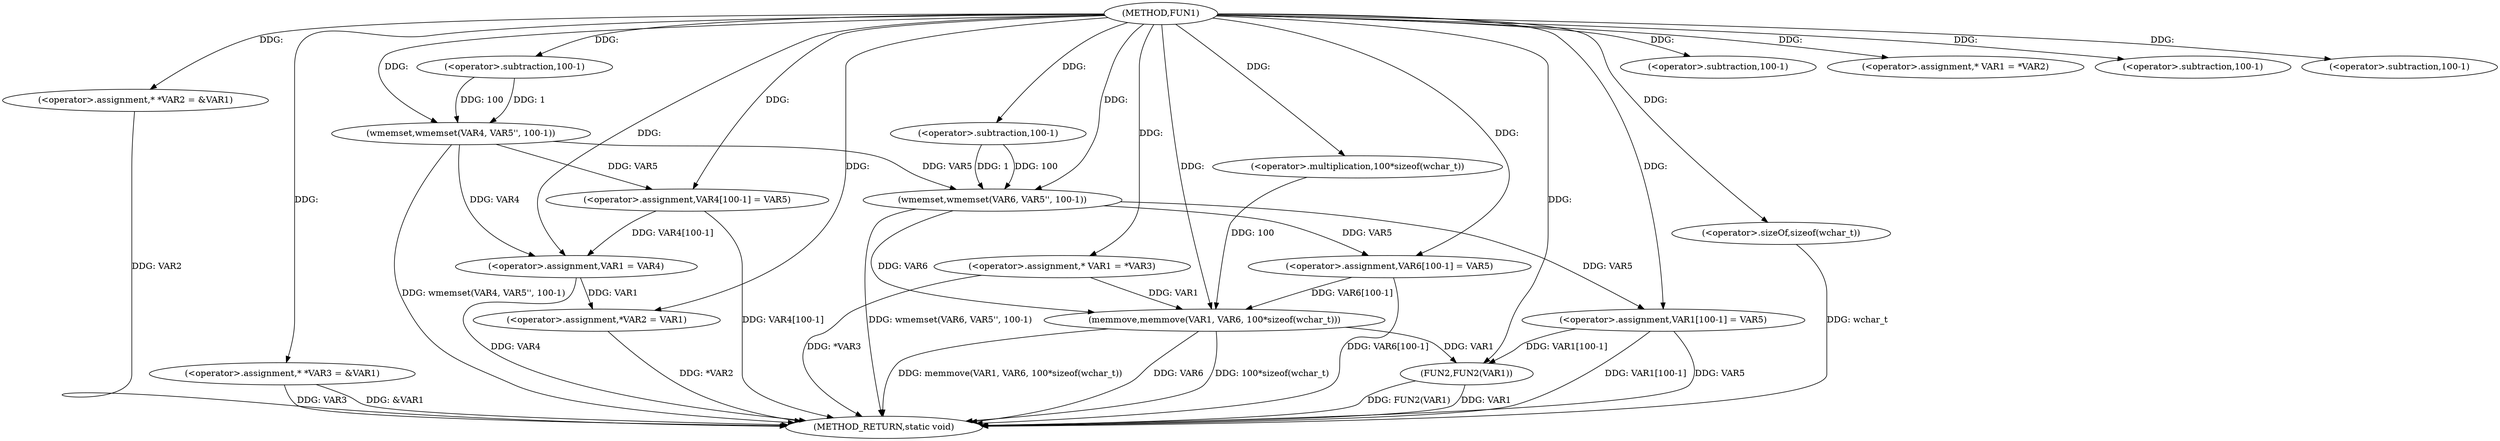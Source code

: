 digraph FUN1 {  
"1000100" [label = "(METHOD,FUN1)" ]
"1000177" [label = "(METHOD_RETURN,static void)" ]
"1000104" [label = "(<operator>.assignment,* *VAR2 = &VAR1)" ]
"1000109" [label = "(<operator>.assignment,* *VAR3 = &VAR1)" ]
"1000114" [label = "(wmemset,wmemset(VAR4, VAR5'', 100-1))" ]
"1000117" [label = "(<operator>.subtraction,100-1)" ]
"1000120" [label = "(<operator>.assignment,VAR4[100-1] = VAR5)" ]
"1000123" [label = "(<operator>.subtraction,100-1)" ]
"1000129" [label = "(<operator>.assignment,* VAR1 = *VAR2)" ]
"1000133" [label = "(<operator>.assignment,VAR1 = VAR4)" ]
"1000136" [label = "(<operator>.assignment,*VAR2 = VAR1)" ]
"1000142" [label = "(<operator>.assignment,* VAR1 = *VAR3)" ]
"1000148" [label = "(wmemset,wmemset(VAR6, VAR5'', 100-1))" ]
"1000151" [label = "(<operator>.subtraction,100-1)" ]
"1000154" [label = "(<operator>.assignment,VAR6[100-1] = VAR5)" ]
"1000157" [label = "(<operator>.subtraction,100-1)" ]
"1000161" [label = "(memmove,memmove(VAR1, VAR6, 100*sizeof(wchar_t)))" ]
"1000164" [label = "(<operator>.multiplication,100*sizeof(wchar_t))" ]
"1000166" [label = "(<operator>.sizeOf,sizeof(wchar_t))" ]
"1000168" [label = "(<operator>.assignment,VAR1[100-1] = VAR5)" ]
"1000171" [label = "(<operator>.subtraction,100-1)" ]
"1000175" [label = "(FUN2,FUN2(VAR1))" ]
  "1000168" -> "1000177"  [ label = "DDG: VAR1[100-1]"] 
  "1000104" -> "1000177"  [ label = "DDG: VAR2"] 
  "1000114" -> "1000177"  [ label = "DDG: wmemset(VAR4, VAR5'', 100-1)"] 
  "1000120" -> "1000177"  [ label = "DDG: VAR4[100-1]"] 
  "1000161" -> "1000177"  [ label = "DDG: VAR6"] 
  "1000161" -> "1000177"  [ label = "DDG: 100*sizeof(wchar_t)"] 
  "1000154" -> "1000177"  [ label = "DDG: VAR6[100-1]"] 
  "1000142" -> "1000177"  [ label = "DDG: *VAR3"] 
  "1000166" -> "1000177"  [ label = "DDG: wchar_t"] 
  "1000148" -> "1000177"  [ label = "DDG: wmemset(VAR6, VAR5'', 100-1)"] 
  "1000175" -> "1000177"  [ label = "DDG: VAR1"] 
  "1000133" -> "1000177"  [ label = "DDG: VAR4"] 
  "1000109" -> "1000177"  [ label = "DDG: VAR3"] 
  "1000109" -> "1000177"  [ label = "DDG: &VAR1"] 
  "1000161" -> "1000177"  [ label = "DDG: memmove(VAR1, VAR6, 100*sizeof(wchar_t))"] 
  "1000168" -> "1000177"  [ label = "DDG: VAR5"] 
  "1000136" -> "1000177"  [ label = "DDG: *VAR2"] 
  "1000175" -> "1000177"  [ label = "DDG: FUN2(VAR1)"] 
  "1000100" -> "1000104"  [ label = "DDG: "] 
  "1000100" -> "1000109"  [ label = "DDG: "] 
  "1000100" -> "1000114"  [ label = "DDG: "] 
  "1000117" -> "1000114"  [ label = "DDG: 100"] 
  "1000117" -> "1000114"  [ label = "DDG: 1"] 
  "1000100" -> "1000117"  [ label = "DDG: "] 
  "1000114" -> "1000120"  [ label = "DDG: VAR5"] 
  "1000100" -> "1000120"  [ label = "DDG: "] 
  "1000100" -> "1000123"  [ label = "DDG: "] 
  "1000100" -> "1000129"  [ label = "DDG: "] 
  "1000114" -> "1000133"  [ label = "DDG: VAR4"] 
  "1000120" -> "1000133"  [ label = "DDG: VAR4[100-1]"] 
  "1000100" -> "1000133"  [ label = "DDG: "] 
  "1000133" -> "1000136"  [ label = "DDG: VAR1"] 
  "1000100" -> "1000136"  [ label = "DDG: "] 
  "1000100" -> "1000142"  [ label = "DDG: "] 
  "1000100" -> "1000148"  [ label = "DDG: "] 
  "1000114" -> "1000148"  [ label = "DDG: VAR5"] 
  "1000151" -> "1000148"  [ label = "DDG: 100"] 
  "1000151" -> "1000148"  [ label = "DDG: 1"] 
  "1000100" -> "1000151"  [ label = "DDG: "] 
  "1000148" -> "1000154"  [ label = "DDG: VAR5"] 
  "1000100" -> "1000154"  [ label = "DDG: "] 
  "1000100" -> "1000157"  [ label = "DDG: "] 
  "1000142" -> "1000161"  [ label = "DDG: VAR1"] 
  "1000100" -> "1000161"  [ label = "DDG: "] 
  "1000154" -> "1000161"  [ label = "DDG: VAR6[100-1]"] 
  "1000148" -> "1000161"  [ label = "DDG: VAR6"] 
  "1000164" -> "1000161"  [ label = "DDG: 100"] 
  "1000100" -> "1000164"  [ label = "DDG: "] 
  "1000100" -> "1000166"  [ label = "DDG: "] 
  "1000100" -> "1000168"  [ label = "DDG: "] 
  "1000148" -> "1000168"  [ label = "DDG: VAR5"] 
  "1000100" -> "1000171"  [ label = "DDG: "] 
  "1000168" -> "1000175"  [ label = "DDG: VAR1[100-1]"] 
  "1000161" -> "1000175"  [ label = "DDG: VAR1"] 
  "1000100" -> "1000175"  [ label = "DDG: "] 
}
